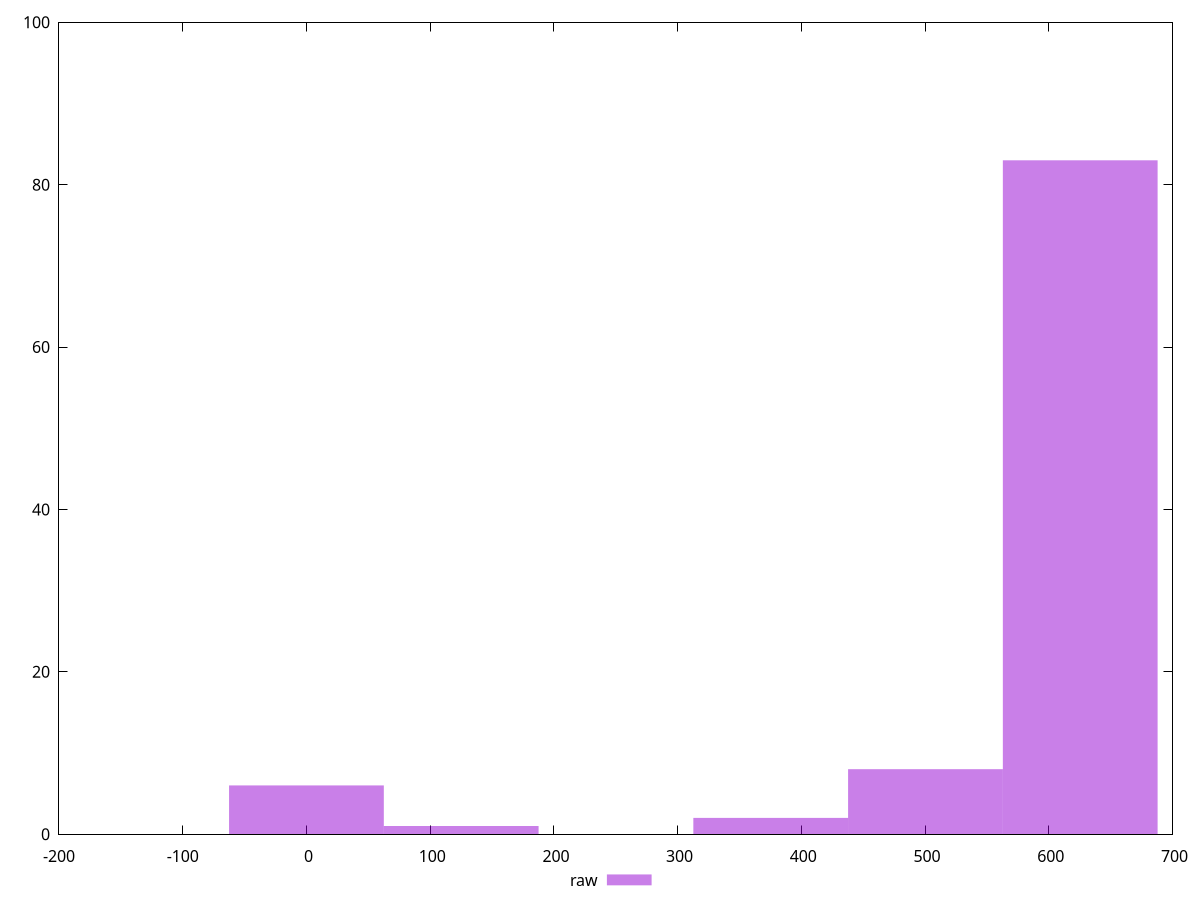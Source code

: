 reset
set terminal svg size 640, 490 enhanced background rgb 'white'
set output "report_00007_2020-12-11T15:55:29.892Z/uses-rel-preload/samples/pages/raw/histogram.svg"

$raw <<EOF
0 6
625.4187191353285 83
375.25123148119707 2
500.33497530826276 8
125.08374382706569 1
EOF

set key outside below
set boxwidth 125.08374382706569
set yrange [0:100]
set style fill transparent solid 0.5 noborder

plot \
  $raw title "raw" with boxes, \


reset